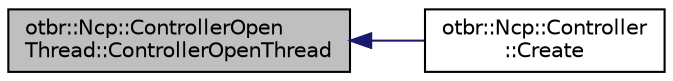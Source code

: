 digraph "otbr::Ncp::ControllerOpenThread::ControllerOpenThread"
{
  edge [fontname="Helvetica",fontsize="10",labelfontname="Helvetica",labelfontsize="10"];
  node [fontname="Helvetica",fontsize="10",shape=record];
  rankdir="LR";
  Node1 [label="otbr::Ncp::ControllerOpen\lThread::ControllerOpenThread",height=0.2,width=0.4,color="black", fillcolor="grey75", style="filled", fontcolor="black"];
  Node1 -> Node2 [dir="back",color="midnightblue",fontsize="10",style="solid",fontname="Helvetica"];
  Node2 [label="otbr::Ncp::Controller\l::Create",height=0.2,width=0.4,color="black", fillcolor="white", style="filled",URL="$db/dae/group__border-router-ncp.html#ga9f7019d3b0be9d173e424bfe27c3efb1",tooltip="This method creates a NCP Controller. "];
}
